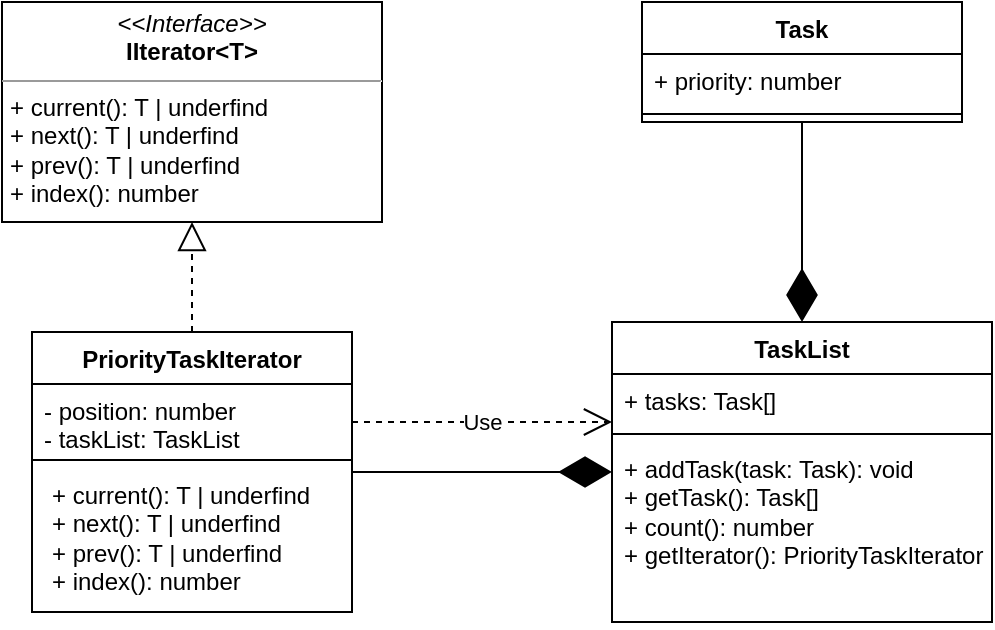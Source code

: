 <mxfile version="21.6.1" type="device">
  <diagram name="Страница 1" id="E87ratQlnH8m9Rr-6jZP">
    <mxGraphModel dx="1434" dy="854" grid="1" gridSize="10" guides="1" tooltips="1" connect="1" arrows="1" fold="1" page="1" pageScale="1" pageWidth="700" pageHeight="1000" math="0" shadow="0">
      <root>
        <mxCell id="0" />
        <mxCell id="1" parent="0" />
        <mxCell id="leCVJJZaPKWa-VyftRQ4-1" value="&lt;p style=&quot;margin:0px;margin-top:4px;text-align:center;&quot;&gt;&lt;i&gt;&amp;lt;&amp;lt;Interface&amp;gt;&amp;gt;&lt;/i&gt;&lt;br&gt;&lt;b&gt;IIterator&amp;lt;T&amp;gt;&lt;/b&gt;&lt;/p&gt;&lt;hr size=&quot;1&quot;&gt;&lt;p style=&quot;margin:0px;margin-left:4px;&quot;&gt;&lt;/p&gt;&lt;p style=&quot;margin:0px;margin-left:4px;&quot;&gt;+ current(): T | underfind&lt;br&gt;+ next(): T | underfind&lt;br&gt;&lt;/p&gt;&lt;p style=&quot;margin:0px;margin-left:4px;&quot;&gt;+ prev(): T | underfind&lt;br&gt;&lt;/p&gt;&lt;p style=&quot;margin:0px;margin-left:4px;&quot;&gt;+ index(): number&lt;br&gt;&lt;/p&gt;" style="verticalAlign=top;align=left;overflow=fill;fontSize=12;fontFamily=Helvetica;html=1;whiteSpace=wrap;" parent="1" vertex="1">
          <mxGeometry x="120" y="40" width="190" height="110" as="geometry" />
        </mxCell>
        <mxCell id="leCVJJZaPKWa-VyftRQ4-2" value="PriorityTaskIterator" style="swimlane;fontStyle=1;align=center;verticalAlign=top;childLayout=stackLayout;horizontal=1;startSize=26;horizontalStack=0;resizeParent=1;resizeParentMax=0;resizeLast=0;collapsible=1;marginBottom=0;whiteSpace=wrap;html=1;" parent="1" vertex="1">
          <mxGeometry x="135" y="205" width="160" height="140" as="geometry" />
        </mxCell>
        <mxCell id="leCVJJZaPKWa-VyftRQ4-3" value="- position: number&lt;br&gt;- taskList: TaskList" style="text;strokeColor=none;fillColor=none;align=left;verticalAlign=top;spacingLeft=4;spacingRight=4;overflow=hidden;rotatable=0;points=[[0,0.5],[1,0.5]];portConstraint=eastwest;whiteSpace=wrap;html=1;" parent="leCVJJZaPKWa-VyftRQ4-2" vertex="1">
          <mxGeometry y="26" width="160" height="34" as="geometry" />
        </mxCell>
        <mxCell id="leCVJJZaPKWa-VyftRQ4-4" value="" style="line;strokeWidth=1;fillColor=none;align=left;verticalAlign=middle;spacingTop=-1;spacingLeft=3;spacingRight=3;rotatable=0;labelPosition=right;points=[];portConstraint=eastwest;strokeColor=inherit;" parent="leCVJJZaPKWa-VyftRQ4-2" vertex="1">
          <mxGeometry y="60" width="160" height="8" as="geometry" />
        </mxCell>
        <mxCell id="leCVJJZaPKWa-VyftRQ4-5" value="&lt;p style=&quot;border-color: var(--border-color); margin: 0px 0px 0px 4px;&quot;&gt;+ current(): T | underfind&lt;br style=&quot;border-color: var(--border-color);&quot;&gt;+ next(): T | underfind&lt;br style=&quot;border-color: var(--border-color);&quot;&gt;&lt;/p&gt;&lt;p style=&quot;border-color: var(--border-color); margin: 0px 0px 0px 4px;&quot;&gt;+ prev(): T | underfind&lt;br style=&quot;border-color: var(--border-color);&quot;&gt;&lt;/p&gt;&lt;p style=&quot;border-color: var(--border-color); margin: 0px 0px 0px 4px;&quot;&gt;+ index(): number&lt;/p&gt;" style="text;strokeColor=none;fillColor=none;align=left;verticalAlign=top;spacingLeft=4;spacingRight=4;overflow=hidden;rotatable=0;points=[[0,0.5],[1,0.5]];portConstraint=eastwest;whiteSpace=wrap;html=1;" parent="leCVJJZaPKWa-VyftRQ4-2" vertex="1">
          <mxGeometry y="68" width="160" height="72" as="geometry" />
        </mxCell>
        <mxCell id="leCVJJZaPKWa-VyftRQ4-6" value="Task" style="swimlane;fontStyle=1;align=center;verticalAlign=top;childLayout=stackLayout;horizontal=1;startSize=26;horizontalStack=0;resizeParent=1;resizeParentMax=0;resizeLast=0;collapsible=1;marginBottom=0;whiteSpace=wrap;html=1;" parent="1" vertex="1">
          <mxGeometry x="440" y="40" width="160" height="60" as="geometry" />
        </mxCell>
        <mxCell id="leCVJJZaPKWa-VyftRQ4-7" value="+ priority: number" style="text;strokeColor=none;fillColor=none;align=left;verticalAlign=top;spacingLeft=4;spacingRight=4;overflow=hidden;rotatable=0;points=[[0,0.5],[1,0.5]];portConstraint=eastwest;whiteSpace=wrap;html=1;" parent="leCVJJZaPKWa-VyftRQ4-6" vertex="1">
          <mxGeometry y="26" width="160" height="26" as="geometry" />
        </mxCell>
        <mxCell id="leCVJJZaPKWa-VyftRQ4-8" value="" style="line;strokeWidth=1;fillColor=none;align=left;verticalAlign=middle;spacingTop=-1;spacingLeft=3;spacingRight=3;rotatable=0;labelPosition=right;points=[];portConstraint=eastwest;strokeColor=inherit;" parent="leCVJJZaPKWa-VyftRQ4-6" vertex="1">
          <mxGeometry y="52" width="160" height="8" as="geometry" />
        </mxCell>
        <mxCell id="leCVJJZaPKWa-VyftRQ4-10" value="TaskList" style="swimlane;fontStyle=1;align=center;verticalAlign=top;childLayout=stackLayout;horizontal=1;startSize=26;horizontalStack=0;resizeParent=1;resizeParentMax=0;resizeLast=0;collapsible=1;marginBottom=0;whiteSpace=wrap;html=1;" parent="1" vertex="1">
          <mxGeometry x="425" y="200" width="190" height="150" as="geometry" />
        </mxCell>
        <mxCell id="leCVJJZaPKWa-VyftRQ4-11" value="+ tasks: Task[]" style="text;strokeColor=none;fillColor=none;align=left;verticalAlign=top;spacingLeft=4;spacingRight=4;overflow=hidden;rotatable=0;points=[[0,0.5],[1,0.5]];portConstraint=eastwest;whiteSpace=wrap;html=1;" parent="leCVJJZaPKWa-VyftRQ4-10" vertex="1">
          <mxGeometry y="26" width="190" height="26" as="geometry" />
        </mxCell>
        <mxCell id="leCVJJZaPKWa-VyftRQ4-12" value="" style="line;strokeWidth=1;fillColor=none;align=left;verticalAlign=middle;spacingTop=-1;spacingLeft=3;spacingRight=3;rotatable=0;labelPosition=right;points=[];portConstraint=eastwest;strokeColor=inherit;" parent="leCVJJZaPKWa-VyftRQ4-10" vertex="1">
          <mxGeometry y="52" width="190" height="8" as="geometry" />
        </mxCell>
        <mxCell id="leCVJJZaPKWa-VyftRQ4-13" value="+ addTask(task: Task): void&lt;br&gt;+ getTask(): Task[]&lt;br&gt;+ count(): number&lt;br&gt;+ getIterator(): PriorityTaskIterator" style="text;strokeColor=none;fillColor=none;align=left;verticalAlign=top;spacingLeft=4;spacingRight=4;overflow=hidden;rotatable=0;points=[[0,0.5],[1,0.5]];portConstraint=eastwest;whiteSpace=wrap;html=1;" parent="leCVJJZaPKWa-VyftRQ4-10" vertex="1">
          <mxGeometry y="60" width="190" height="90" as="geometry" />
        </mxCell>
        <mxCell id="leCVJJZaPKWa-VyftRQ4-14" value="" style="endArrow=diamondThin;endFill=1;endSize=24;html=1;rounded=0;" parent="1" source="leCVJJZaPKWa-VyftRQ4-6" target="leCVJJZaPKWa-VyftRQ4-10" edge="1">
          <mxGeometry width="160" relative="1" as="geometry">
            <mxPoint x="370" y="160" as="sourcePoint" />
            <mxPoint x="530" y="160" as="targetPoint" />
          </mxGeometry>
        </mxCell>
        <mxCell id="Lp8A4yK_75a6e_jV8waU-3" value="" style="endArrow=block;dashed=1;endFill=0;endSize=12;html=1;rounded=0;" edge="1" parent="1" source="leCVJJZaPKWa-VyftRQ4-2" target="leCVJJZaPKWa-VyftRQ4-1">
          <mxGeometry width="160" relative="1" as="geometry">
            <mxPoint x="100" y="180" as="sourcePoint" />
            <mxPoint x="260" y="180" as="targetPoint" />
          </mxGeometry>
        </mxCell>
        <mxCell id="Lp8A4yK_75a6e_jV8waU-4" value="" style="endArrow=diamondThin;endFill=1;endSize=24;html=1;rounded=0;" edge="1" parent="1" source="leCVJJZaPKWa-VyftRQ4-2" target="leCVJJZaPKWa-VyftRQ4-10">
          <mxGeometry width="160" relative="1" as="geometry">
            <mxPoint x="280" y="410" as="sourcePoint" />
            <mxPoint x="440" y="410" as="targetPoint" />
          </mxGeometry>
        </mxCell>
        <mxCell id="Lp8A4yK_75a6e_jV8waU-6" value="Use" style="endArrow=open;endSize=12;dashed=1;html=1;rounded=0;" edge="1" parent="1">
          <mxGeometry width="160" relative="1" as="geometry">
            <mxPoint x="295" y="250" as="sourcePoint" />
            <mxPoint x="425" y="250" as="targetPoint" />
          </mxGeometry>
        </mxCell>
      </root>
    </mxGraphModel>
  </diagram>
</mxfile>
